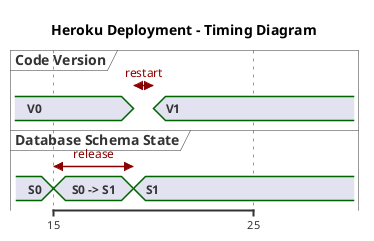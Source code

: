 @startuml
Title Heroku Deployment - Timing Diagram

concise "Code Version" as code
concise "Database Schema State" as db_state
scale 10 as 200 pixels

code is "V0"
db_state is "S0"

@code
19 is {hidden}
20 is "V1"
code@19 <-> @20 : restart

@db_state
15 is "S0 -> S1"
19 is "S1"
db_state@15 <-> @19 : release


@enduml
